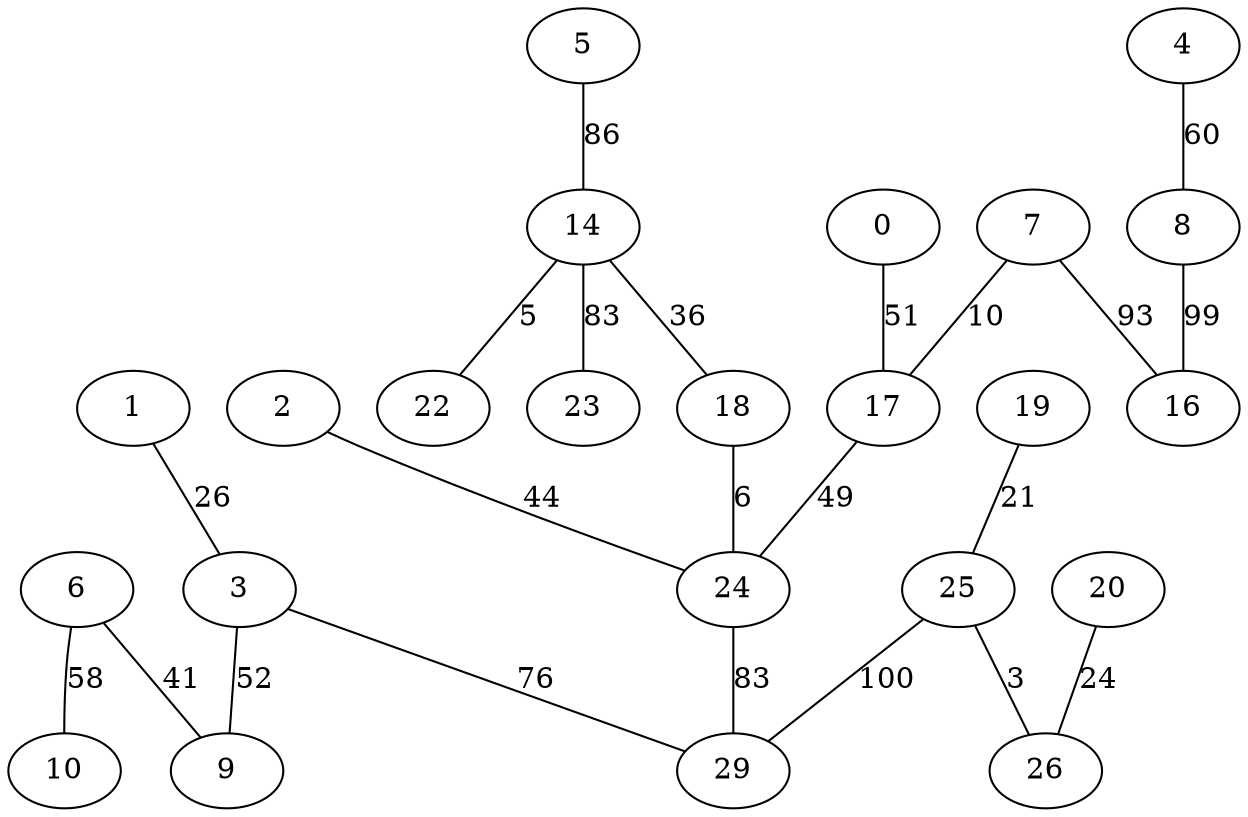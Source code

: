 graph {
  0 [label="0"];
  1 [label="1"];
  2 [label="2"];
  3 [label="3"];
  4 [label="4"];
  5 [label="5"];
  6 [label="6"];
  7 [label="7"];
  8 [label="8"];
  9 [label="9"];
  10 [label="10"];
  14 [label="14"];
  16 [label="16"];
  17 [label="17"];
  18 [label="18"];
  19 [label="19"];
  20 [label="20"];
  22 [label="22"];
  23 [label="23"];
  24 [label="24"];
  25 [label="25"];
  26 [label="26"];
  29 [label="29"];
  0 -- 17 [label="51"];
  1 -- 3 [label="26"];
  2 -- 24 [label="44"];
  3 -- 9 [label="52"];
  3 -- 29 [label="76"];
  4 -- 8 [label="60"];
  5 -- 14 [label="86"];
  6 -- 9 [label="41"];
  6 -- 10 [label="58"];
  7 -- 16 [label="93"];
  7 -- 17 [label="10"];
  8 -- 16 [label="99"];
  14 -- 23 [label="83"];
  14 -- 22 [label="5"];
  14 -- 18 [label="36"];
  17 -- 24 [label="49"];
  18 -- 24 [label="6"];
  19 -- 25 [label="21"];
  20 -- 26 [label="24"];
  24 -- 29 [label="83"];
  25 -- 29 [label="100"];
  25 -- 26 [label="3"];
}
